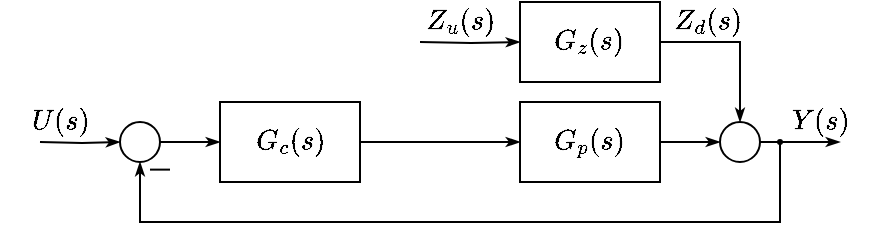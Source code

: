 <mxfile version="13.7.3" type="device"><diagram id="Kj5UXXHVGEAq1SsO3tw9" name="Seite-1"><mxGraphModel dx="276" dy="160" grid="1" gridSize="10" guides="1" tooltips="1" connect="1" arrows="1" fold="1" page="1" pageScale="1" pageWidth="827" pageHeight="1169" math="1" shadow="0"><root><mxCell id="0"/><mxCell id="1" parent="0"/><mxCell id="43Vck0o9zemC_4Ofi2Ra-1" value="$$G_c(s)$$" style="rounded=0;whiteSpace=wrap;html=1;" parent="1" vertex="1"><mxGeometry x="170" y="160" width="70" height="40" as="geometry"/></mxCell><mxCell id="43Vck0o9zemC_4Ofi2Ra-8" style="edgeStyle=orthogonalEdgeStyle;rounded=0;orthogonalLoop=1;jettySize=auto;html=1;entryX=0;entryY=0.5;entryDx=0;entryDy=0;startSize=4;endArrow=classicThin;endFill=1;endSize=4;" parent="1" source="43Vck0o9zemC_4Ofi2Ra-2" target="43Vck0o9zemC_4Ofi2Ra-4" edge="1"><mxGeometry relative="1" as="geometry"/></mxCell><mxCell id="43Vck0o9zemC_4Ofi2Ra-2" value="$$G_p(s)$$" style="rounded=0;whiteSpace=wrap;html=1;" parent="1" vertex="1"><mxGeometry x="320" y="160" width="70" height="40" as="geometry"/></mxCell><mxCell id="43Vck0o9zemC_4Ofi2Ra-7" style="edgeStyle=orthogonalEdgeStyle;rounded=0;orthogonalLoop=1;jettySize=auto;html=1;entryX=0;entryY=0.5;entryDx=0;entryDy=0;startSize=4;endArrow=classicThin;endFill=1;endSize=4;" parent="1" source="43Vck0o9zemC_4Ofi2Ra-1" target="43Vck0o9zemC_4Ofi2Ra-2" edge="1"><mxGeometry relative="1" as="geometry"><mxPoint x="290" y="180" as="sourcePoint"/></mxGeometry></mxCell><mxCell id="43Vck0o9zemC_4Ofi2Ra-9" style="edgeStyle=orthogonalEdgeStyle;rounded=0;orthogonalLoop=1;jettySize=auto;html=1;startSize=4;endArrow=classicThin;endFill=1;endSize=4;" parent="1" source="43Vck0o9zemC_4Ofi2Ra-4" edge="1"><mxGeometry relative="1" as="geometry"><mxPoint x="480" y="180" as="targetPoint"/></mxGeometry></mxCell><mxCell id="43Vck0o9zemC_4Ofi2Ra-20" style="edgeStyle=orthogonalEdgeStyle;rounded=0;orthogonalLoop=1;jettySize=auto;html=1;startSize=4;endArrow=classicThin;endFill=1;endSize=4;exitX=1;exitY=0.5;exitDx=0;exitDy=0;" parent="1" source="N1mFhi59SCLUNLg1YU2u-1" target="43Vck0o9zemC_4Ofi2Ra-4" edge="1"><mxGeometry relative="1" as="geometry"><mxPoint x="430" y="140" as="sourcePoint"/></mxGeometry></mxCell><mxCell id="43Vck0o9zemC_4Ofi2Ra-4" value="" style="ellipse;whiteSpace=wrap;html=1;" parent="1" vertex="1"><mxGeometry x="420" y="170" width="20" height="20" as="geometry"/></mxCell><mxCell id="43Vck0o9zemC_4Ofi2Ra-10" style="edgeStyle=orthogonalEdgeStyle;rounded=0;orthogonalLoop=1;jettySize=auto;html=1;entryX=0;entryY=0.5;entryDx=0;entryDy=0;startSize=4;endArrow=classicThin;endFill=1;endSize=4;" parent="1" source="43Vck0o9zemC_4Ofi2Ra-5" target="43Vck0o9zemC_4Ofi2Ra-1" edge="1"><mxGeometry relative="1" as="geometry"/></mxCell><mxCell id="43Vck0o9zemC_4Ofi2Ra-13" style="edgeStyle=orthogonalEdgeStyle;rounded=0;orthogonalLoop=1;jettySize=auto;html=1;startSize=4;endArrow=classicThin;endFill=1;endSize=4;" parent="1" target="43Vck0o9zemC_4Ofi2Ra-5" edge="1"><mxGeometry relative="1" as="geometry"><mxPoint x="450" y="180" as="sourcePoint"/><Array as="points"><mxPoint x="450" y="180"/><mxPoint x="450" y="220"/><mxPoint x="130" y="220"/></Array></mxGeometry></mxCell><mxCell id="43Vck0o9zemC_4Ofi2Ra-14" style="edgeStyle=orthogonalEdgeStyle;rounded=0;orthogonalLoop=1;jettySize=auto;html=1;startSize=4;endArrow=classicThin;endFill=1;endSize=4;" parent="1" target="43Vck0o9zemC_4Ofi2Ra-5" edge="1"><mxGeometry relative="1" as="geometry"><mxPoint x="80" y="180" as="sourcePoint"/></mxGeometry></mxCell><mxCell id="43Vck0o9zemC_4Ofi2Ra-5" value="" style="ellipse;whiteSpace=wrap;html=1;" parent="1" vertex="1"><mxGeometry x="120" y="170" width="20" height="20" as="geometry"/></mxCell><mxCell id="43Vck0o9zemC_4Ofi2Ra-15" value="$$Z_d(s)$$" style="text;html=1;align=center;verticalAlign=middle;resizable=0;points=[];autosize=1;" parent="1" vertex="1"><mxGeometry x="374" y="110" width="80" height="20" as="geometry"/></mxCell><mxCell id="43Vck0o9zemC_4Ofi2Ra-17" value="$$Y(s)$$" style="text;html=1;align=center;verticalAlign=middle;resizable=0;points=[];autosize=1;" parent="1" vertex="1"><mxGeometry x="440" y="160" width="60" height="20" as="geometry"/></mxCell><mxCell id="43Vck0o9zemC_4Ofi2Ra-18" value="$$U(s)$$" style="text;html=1;align=center;verticalAlign=middle;resizable=0;points=[];autosize=1;" parent="1" vertex="1"><mxGeometry x="60" y="160" width="60" height="20" as="geometry"/></mxCell><mxCell id="43Vck0o9zemC_4Ofi2Ra-19" value="" style="ellipse;whiteSpace=wrap;html=1;fillColor=#000000;" parent="1" vertex="1"><mxGeometry x="449" y="179" width="2" height="2" as="geometry"/></mxCell><mxCell id="N1mFhi59SCLUNLg1YU2u-2" style="edgeStyle=orthogonalEdgeStyle;rounded=0;orthogonalLoop=1;jettySize=auto;html=1;startSize=4;endArrow=classicThin;endFill=1;endSize=4;" parent="1" target="N1mFhi59SCLUNLg1YU2u-1" edge="1"><mxGeometry relative="1" as="geometry"><mxPoint x="270" y="130" as="sourcePoint"/></mxGeometry></mxCell><mxCell id="N1mFhi59SCLUNLg1YU2u-1" value="$$G_z(s)$$" style="rounded=0;whiteSpace=wrap;html=1;" parent="1" vertex="1"><mxGeometry x="320" y="110" width="70" height="40" as="geometry"/></mxCell><mxCell id="N1mFhi59SCLUNLg1YU2u-3" value="$$Z_u(s)$$" style="text;html=1;align=center;verticalAlign=middle;resizable=0;points=[];autosize=1;" parent="1" vertex="1"><mxGeometry x="250" y="110" width="80" height="20" as="geometry"/></mxCell><mxCell id="jSBI1CzVIP_6TCImZvy6-1" value="" style="endArrow=none;html=1;" edge="1" parent="1"><mxGeometry width="50" height="50" relative="1" as="geometry"><mxPoint x="135" y="193.81" as="sourcePoint"/><mxPoint x="145" y="193.81" as="targetPoint"/></mxGeometry></mxCell></root></mxGraphModel></diagram></mxfile>